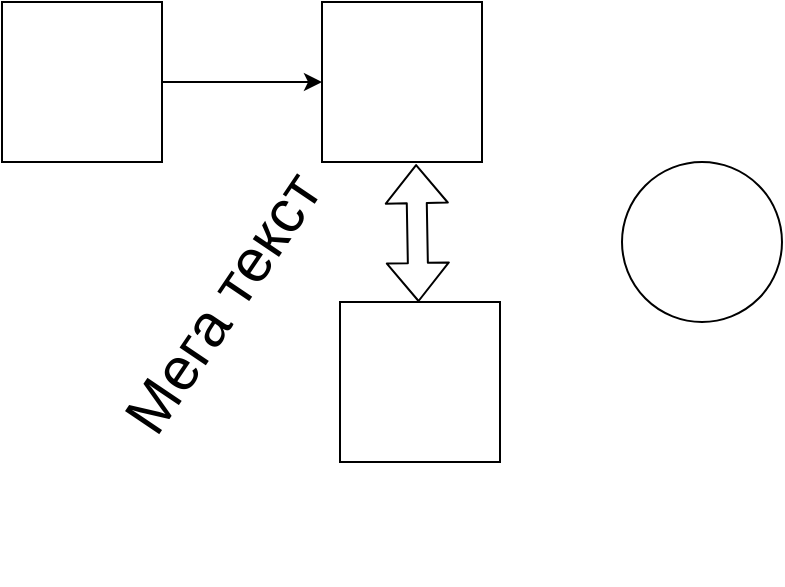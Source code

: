 <mxfile version="10.7.5" type="github"><diagram id="4Ro7-zaFBpL1dnS4aytV" name="Page-1"><mxGraphModel dx="754" dy="437" grid="1" gridSize="10" guides="1" tooltips="1" connect="1" arrows="1" fold="1" page="1" pageScale="1" pageWidth="827" pageHeight="1169" math="0" shadow="0"><root><mxCell id="0"/><mxCell id="1" parent="0"/><mxCell id="ZoL4KQlUWgyn9CmLvHV1-4" value="" style="edgeStyle=orthogonalEdgeStyle;rounded=0;orthogonalLoop=1;jettySize=auto;html=1;" parent="1" source="ZoL4KQlUWgyn9CmLvHV1-1" target="ZoL4KQlUWgyn9CmLvHV1-3" edge="1"><mxGeometry relative="1" as="geometry"/></mxCell><mxCell id="ZoL4KQlUWgyn9CmLvHV1-1" value="" style="whiteSpace=wrap;html=1;aspect=fixed;" parent="1" vertex="1"><mxGeometry x="70" y="80" width="80" height="80" as="geometry"/></mxCell><mxCell id="ZoL4KQlUWgyn9CmLvHV1-3" value="" style="whiteSpace=wrap;html=1;aspect=fixed;" parent="1" vertex="1"><mxGeometry x="230" y="80" width="80" height="80" as="geometry"/></mxCell><mxCell id="ZoL4KQlUWgyn9CmLvHV1-2" value="" style="whiteSpace=wrap;html=1;aspect=fixed;" parent="1" vertex="1"><mxGeometry x="239" y="230" width="80" height="80" as="geometry"/></mxCell><mxCell id="ZoL4KQlUWgyn9CmLvHV1-5" value="" style="shape=flexArrow;endArrow=classic;startArrow=classic;html=1;entryX=0.588;entryY=1.013;entryDx=0;entryDy=0;entryPerimeter=0;" parent="1" source="ZoL4KQlUWgyn9CmLvHV1-2" target="ZoL4KQlUWgyn9CmLvHV1-3" edge="1"><mxGeometry width="50" height="50" relative="1" as="geometry"><mxPoint x="70" y="380" as="sourcePoint"/><mxPoint x="90" y="310" as="targetPoint"/></mxGeometry></mxCell><mxCell id="ZoL4KQlUWgyn9CmLvHV1-6" value="&lt;font style=&quot;font-size: 30px&quot;&gt;Мега текст&lt;/font&gt;" style="text;html=1;strokeColor=none;fillColor=none;align=center;verticalAlign=middle;whiteSpace=wrap;rounded=0;rotation=-56;" parent="1" vertex="1"><mxGeometry x="30" y="200" width="300" height="60" as="geometry"/></mxCell><mxCell id="CW46itHJdqX5c2O_OQNF-1" value="" style="ellipse;whiteSpace=wrap;html=1;aspect=fixed;" vertex="1" parent="1"><mxGeometry x="380" y="160" width="80" height="80" as="geometry"/></mxCell></root></mxGraphModel></diagram></mxfile>